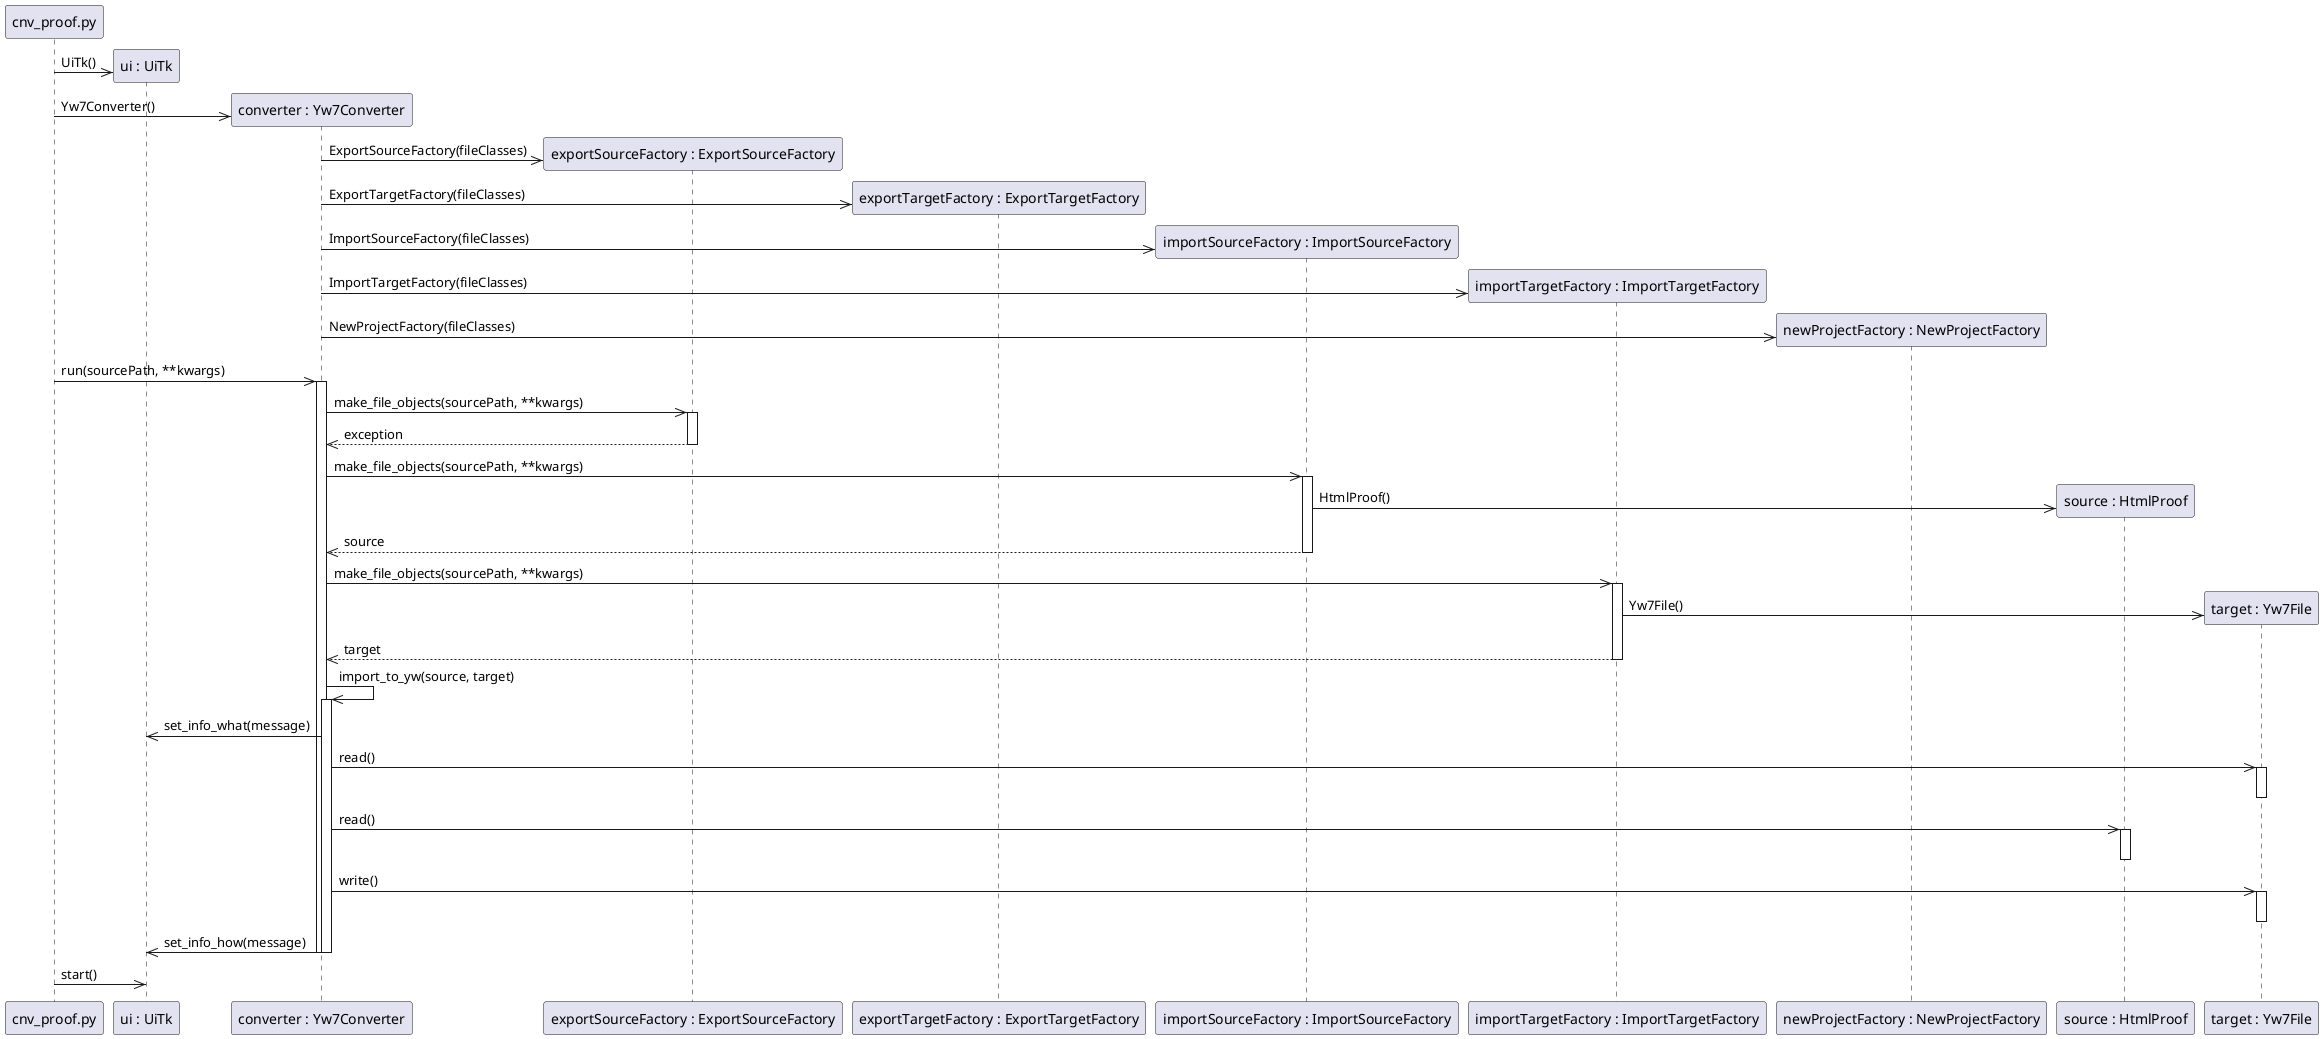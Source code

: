 @startuml
create cnv_proof.py as script

create "ui : UiTk"
script ->> "ui : UiTk" : UiTk()

create "converter : Yw7Converter" as converter 
script ->> converter : Yw7Converter()

create "exportSourceFactory : ExportSourceFactory" as exportSourceFactory
converter ->> exportSourceFactory : ExportSourceFactory(fileClasses)

create "exportTargetFactory : ExportTargetFactory" as exportTargetFactory 
converter ->> exportTargetFactory : ExportTargetFactory(fileClasses)

create "importSourceFactory : ImportSourceFactory" as importSourceFactory 
converter ->> importSourceFactory : ImportSourceFactory(fileClasses)

create "importTargetFactory : ImportTargetFactory" as importTargetFactory 
converter ->> importTargetFactory : ImportTargetFactory(fileClasses)

create "newProjectFactory : NewProjectFactory" as newProjectFactory 
converter ->> newProjectFactory : NewProjectFactory(fileClasses)

script ->> converter : run(sourcePath, **kwargs)

activate converter
converter ->> exportSourceFactory : make_file_objects(sourcePath, **kwargs)

activate exportSourceFactory
exportSourceFactory -->> converter : exception
deactivate exportSourceFactory

converter ->> importSourceFactory : make_file_objects(sourcePath, **kwargs)

activate importSourceFactory
create "source : HtmlProof" as source
importSourceFactory ->> source : HtmlProof()
importSourceFactory -->> converter : source
deactivate importSourceFactory

converter ->> importTargetFactory : make_file_objects(sourcePath, **kwargs)

activate importTargetFactory
create "target : Yw7File" as target
importTargetFactory ->> target : Yw7File()
importTargetFactory -->> converter : target
deactivate importTargetFactory

converter ->> converter : import_to_yw(source, target)
activate converter
converter ->> "ui : UiTk" : set_info_what(message)

converter ->> target : read()
activate target
deactivate target

converter ->> source : read()
activate source
deactivate source

converter ->> target : write()
activate target
deactivate target

converter ->> "ui : UiTk" : set_info_how(message)
deactivate converter
deactivate converter

script ->> "ui : UiTk" : start()
@enduml
